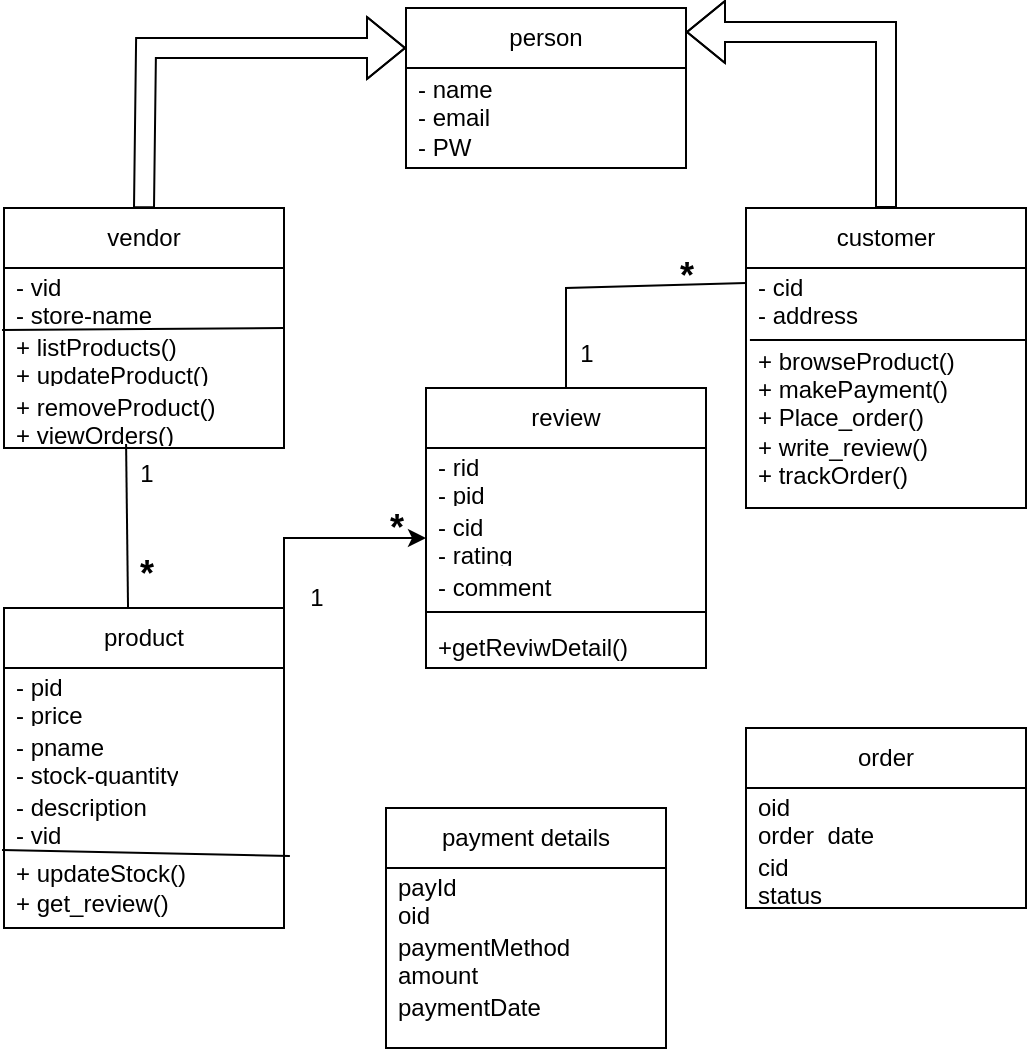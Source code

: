 <mxfile version="24.7.17">
  <diagram id="C5RBs43oDa-KdzZeNtuy" name="Page-1">
    <mxGraphModel dx="1674" dy="772" grid="1" gridSize="10" guides="1" tooltips="1" connect="1" arrows="1" fold="1" page="1" pageScale="1" pageWidth="827" pageHeight="1169" math="0" shadow="0">
      <root>
        <mxCell id="WIyWlLk6GJQsqaUBKTNV-0" />
        <mxCell id="WIyWlLk6GJQsqaUBKTNV-1" parent="WIyWlLk6GJQsqaUBKTNV-0" />
        <mxCell id="vF4dZkLdIBddEWp3AF9_-0" value="vendor" style="swimlane;fontStyle=0;childLayout=stackLayout;horizontal=1;startSize=30;horizontalStack=0;resizeParent=1;resizeParentMax=0;resizeLast=0;collapsible=1;marginBottom=0;whiteSpace=wrap;html=1;" vertex="1" parent="WIyWlLk6GJQsqaUBKTNV-1">
          <mxGeometry x="139" y="140" width="140" height="120" as="geometry" />
        </mxCell>
        <mxCell id="vF4dZkLdIBddEWp3AF9_-1" value="&lt;div&gt;- vid&lt;/div&gt;- store-name" style="text;strokeColor=none;fillColor=none;align=left;verticalAlign=middle;spacingLeft=4;spacingRight=4;overflow=hidden;points=[[0,0.5],[1,0.5]];portConstraint=eastwest;rotatable=0;whiteSpace=wrap;html=1;" vertex="1" parent="vF4dZkLdIBddEWp3AF9_-0">
          <mxGeometry y="30" width="140" height="30" as="geometry" />
        </mxCell>
        <mxCell id="vF4dZkLdIBddEWp3AF9_-39" value="" style="endArrow=none;html=1;rounded=0;entryX=1;entryY=0.1;entryDx=0;entryDy=0;entryPerimeter=0;exitX=-0.007;exitY=1.133;exitDx=0;exitDy=0;exitPerimeter=0;" edge="1" parent="vF4dZkLdIBddEWp3AF9_-0">
          <mxGeometry width="50" height="50" relative="1" as="geometry">
            <mxPoint x="-0.98" y="60.99" as="sourcePoint" />
            <mxPoint x="140" y="60" as="targetPoint" />
          </mxGeometry>
        </mxCell>
        <mxCell id="vF4dZkLdIBddEWp3AF9_-38" value="+ listProducts()&lt;div&gt;&lt;/div&gt;&lt;div&gt;+ updateProduct()&lt;span style=&quot;color: rgba(0, 0, 0, 0); font-family: monospace; font-size: 0px; text-wrap: nowrap; background-color: initial;&quot;&gt;%3CmxGraphModel%3E%3Croot%3E%3CmxCell%20id%3D%220%22%2F%3E%3CmxCell%20id%3D%221%22%20parent%3D%220%22%2F%3E%3CmxCell%20id%3D%222%22%20value%3D%22%26lt%3Bdiv%26gt%3B-%20vid%26lt%3B%2Fdiv%26gt%3B-%20store-name%22%20style%3D%22text%3BstrokeColor%3Dnone%3BfillColor%3Dnone%3Balign%3Dleft%3BverticalAlign%3Dmiddle%3BspacingLeft%3D4%3BspacingRight%3D4%3Boverflow%3Dhidden%3Bpoints%3D%5B%5B0%2C0.5%5D%2C%5B1%2C0.5%5D%5D%3BportConstraint%3Deastwest%3Brotatable%3D0%3BwhiteSpace%3Dwrap%3Bhtml%3D1%3B%22%20vertex%3D%221%22%20parent%3D%221%22%3E%3CmxGeometry%20x%3D%22139%22%20y%3D%22170%22%20width%3D%22140%22%20height%3D%2230%22%20as%3D%22geometry%22%2F%3E%3C%2FmxCell%3E%3C%2Froot%3E%3C%2FmxGraphModel%3E&lt;/span&gt;&lt;span style=&quot;color: rgba(0, 0, 0, 0); font-family: monospace; font-size: 0px; text-wrap: nowrap; background-color: initial;&quot;&gt;%3CmxGraphModel%3E%3Croot%3E%3CmxCell%20id%3D%220%22%2F%3E%3CmxCell%20id%3D%221%22%20parent%3D%220%22%2F%3E%3CmxCell%20id%3D%222%22%20value%3D%22%26lt%3Bdiv%26gt%3B-%20vid%26lt%3B%2Fdiv%26gt%3B-%20store-name%22%20style%3D%22text%3BstrokeColor%3Dnone%3BfillColor%3Dnone%3Balign%3Dleft%3BverticalAlign%3Dmiddle%3BspacingLeft%3D4%3BspacingRight%3D4%3Boverflow%3Dhidden%3Bpoints%3D%5B%5B0%2C0.5%5D%2C%5B1%2C0.5%5D%5D%3BportConstraint%3Deastwest%3Brotatable%3D0%3BwhiteSpace%3Dwrap%3Bhtml%3D1%3B%22%20vertex%3D%221%22%20parent%3D%221%22%3E%3CmxGeometry%20x%3D%22139%22%20y%3D%22170%22%20width%3D%22140%22%20height%3D%2230%22%20as%3D%22geometry%22%2F%3E%3C%2FmxCell%3E%3C%2Froot%3E%3C%2FmxGraphModel%3E&lt;/span&gt;&lt;/div&gt;" style="text;strokeColor=none;fillColor=none;align=left;verticalAlign=middle;spacingLeft=4;spacingRight=4;overflow=hidden;points=[[0,0.5],[1,0.5]];portConstraint=eastwest;rotatable=0;whiteSpace=wrap;html=1;" vertex="1" parent="vF4dZkLdIBddEWp3AF9_-0">
          <mxGeometry y="60" width="140" height="30" as="geometry" />
        </mxCell>
        <mxCell id="vF4dZkLdIBddEWp3AF9_-37" value="+ removeProduct()&lt;div&gt;&lt;/div&gt;&lt;div&gt;+ viewOrders()&lt;/div&gt;" style="text;strokeColor=none;fillColor=none;align=left;verticalAlign=middle;spacingLeft=4;spacingRight=4;overflow=hidden;points=[[0,0.5],[1,0.5]];portConstraint=eastwest;rotatable=0;whiteSpace=wrap;html=1;" vertex="1" parent="vF4dZkLdIBddEWp3AF9_-0">
          <mxGeometry y="90" width="140" height="30" as="geometry" />
        </mxCell>
        <mxCell id="vF4dZkLdIBddEWp3AF9_-4" value="review" style="swimlane;fontStyle=0;childLayout=stackLayout;horizontal=1;startSize=30;horizontalStack=0;resizeParent=1;resizeParentMax=0;resizeLast=0;collapsible=1;marginBottom=0;whiteSpace=wrap;html=1;" vertex="1" parent="WIyWlLk6GJQsqaUBKTNV-1">
          <mxGeometry x="350" y="230" width="140" height="140" as="geometry" />
        </mxCell>
        <mxCell id="vF4dZkLdIBddEWp3AF9_-5" value="- rid&lt;div&gt;- pid&lt;/div&gt;" style="text;strokeColor=none;fillColor=none;align=left;verticalAlign=middle;spacingLeft=4;spacingRight=4;overflow=hidden;points=[[0,0.5],[1,0.5]];portConstraint=eastwest;rotatable=0;whiteSpace=wrap;html=1;" vertex="1" parent="vF4dZkLdIBddEWp3AF9_-4">
          <mxGeometry y="30" width="140" height="30" as="geometry" />
        </mxCell>
        <mxCell id="vF4dZkLdIBddEWp3AF9_-6" value="- cid&lt;div&gt;- rating&lt;/div&gt;" style="text;strokeColor=none;fillColor=none;align=left;verticalAlign=middle;spacingLeft=4;spacingRight=4;overflow=hidden;points=[[0,0.5],[1,0.5]];portConstraint=eastwest;rotatable=0;whiteSpace=wrap;html=1;" vertex="1" parent="vF4dZkLdIBddEWp3AF9_-4">
          <mxGeometry y="60" width="140" height="30" as="geometry" />
        </mxCell>
        <mxCell id="vF4dZkLdIBddEWp3AF9_-7" value="- comment&lt;div&gt;&lt;br&gt;&lt;/div&gt;" style="text;strokeColor=none;fillColor=none;align=left;verticalAlign=middle;spacingLeft=4;spacingRight=4;overflow=hidden;points=[[0,0.5],[1,0.5]];portConstraint=eastwest;rotatable=0;whiteSpace=wrap;html=1;" vertex="1" parent="vF4dZkLdIBddEWp3AF9_-4">
          <mxGeometry y="90" width="140" height="30" as="geometry" />
        </mxCell>
        <mxCell id="vF4dZkLdIBddEWp3AF9_-50" value="&lt;div&gt;+getReviwDetail()&lt;/div&gt;&lt;div&gt;&lt;br&gt;&lt;/div&gt;" style="text;strokeColor=none;fillColor=none;align=left;verticalAlign=middle;spacingLeft=4;spacingRight=4;overflow=hidden;points=[[0,0.5],[1,0.5]];portConstraint=eastwest;rotatable=0;whiteSpace=wrap;html=1;" vertex="1" parent="vF4dZkLdIBddEWp3AF9_-4">
          <mxGeometry y="120" width="140" height="20" as="geometry" />
        </mxCell>
        <mxCell id="vF4dZkLdIBddEWp3AF9_-51" value="" style="endArrow=none;html=1;rounded=0;entryX=1;entryY=0.5;entryDx=0;entryDy=0;exitX=0;exitY=0.5;exitDx=0;exitDy=0;" edge="1" parent="vF4dZkLdIBddEWp3AF9_-4">
          <mxGeometry width="50" height="50" relative="1" as="geometry">
            <mxPoint y="112" as="sourcePoint" />
            <mxPoint x="140" y="112" as="targetPoint" />
          </mxGeometry>
        </mxCell>
        <mxCell id="vF4dZkLdIBddEWp3AF9_-8" value="order" style="swimlane;fontStyle=0;childLayout=stackLayout;horizontal=1;startSize=30;horizontalStack=0;resizeParent=1;resizeParentMax=0;resizeLast=0;collapsible=1;marginBottom=0;whiteSpace=wrap;html=1;" vertex="1" parent="WIyWlLk6GJQsqaUBKTNV-1">
          <mxGeometry x="510" y="400" width="140" height="90" as="geometry" />
        </mxCell>
        <mxCell id="vF4dZkLdIBddEWp3AF9_-9" value="oid&lt;div&gt;order_date&lt;/div&gt;" style="text;strokeColor=none;fillColor=none;align=left;verticalAlign=middle;spacingLeft=4;spacingRight=4;overflow=hidden;points=[[0,0.5],[1,0.5]];portConstraint=eastwest;rotatable=0;whiteSpace=wrap;html=1;" vertex="1" parent="vF4dZkLdIBddEWp3AF9_-8">
          <mxGeometry y="30" width="140" height="30" as="geometry" />
        </mxCell>
        <mxCell id="vF4dZkLdIBddEWp3AF9_-10" value="cid&lt;div&gt;status&lt;/div&gt;" style="text;strokeColor=none;fillColor=none;align=left;verticalAlign=middle;spacingLeft=4;spacingRight=4;overflow=hidden;points=[[0,0.5],[1,0.5]];portConstraint=eastwest;rotatable=0;whiteSpace=wrap;html=1;" vertex="1" parent="vF4dZkLdIBddEWp3AF9_-8">
          <mxGeometry y="60" width="140" height="30" as="geometry" />
        </mxCell>
        <mxCell id="vF4dZkLdIBddEWp3AF9_-47" style="edgeStyle=orthogonalEdgeStyle;rounded=0;orthogonalLoop=1;jettySize=auto;html=1;exitX=1;exitY=0;exitDx=0;exitDy=0;entryX=0;entryY=0.5;entryDx=0;entryDy=0;" edge="1" parent="WIyWlLk6GJQsqaUBKTNV-1" source="vF4dZkLdIBddEWp3AF9_-12" target="vF4dZkLdIBddEWp3AF9_-6">
          <mxGeometry relative="1" as="geometry" />
        </mxCell>
        <mxCell id="vF4dZkLdIBddEWp3AF9_-12" value="product" style="swimlane;fontStyle=0;childLayout=stackLayout;horizontal=1;startSize=30;horizontalStack=0;resizeParent=1;resizeParentMax=0;resizeLast=0;collapsible=1;marginBottom=0;whiteSpace=wrap;html=1;" vertex="1" parent="WIyWlLk6GJQsqaUBKTNV-1">
          <mxGeometry x="139" y="340" width="140" height="160" as="geometry" />
        </mxCell>
        <mxCell id="vF4dZkLdIBddEWp3AF9_-13" value="- pid&lt;div&gt;- price&lt;/div&gt;" style="text;strokeColor=none;fillColor=none;align=left;verticalAlign=middle;spacingLeft=4;spacingRight=4;overflow=hidden;points=[[0,0.5],[1,0.5]];portConstraint=eastwest;rotatable=0;whiteSpace=wrap;html=1;" vertex="1" parent="vF4dZkLdIBddEWp3AF9_-12">
          <mxGeometry y="30" width="140" height="30" as="geometry" />
        </mxCell>
        <mxCell id="vF4dZkLdIBddEWp3AF9_-14" value="- pname&lt;div&gt;- stock-quantity&lt;/div&gt;" style="text;strokeColor=none;fillColor=none;align=left;verticalAlign=middle;spacingLeft=4;spacingRight=4;overflow=hidden;points=[[0,0.5],[1,0.5]];portConstraint=eastwest;rotatable=0;whiteSpace=wrap;html=1;" vertex="1" parent="vF4dZkLdIBddEWp3AF9_-12">
          <mxGeometry y="60" width="140" height="30" as="geometry" />
        </mxCell>
        <mxCell id="vF4dZkLdIBddEWp3AF9_-43" value="- description&lt;div&gt;- vid&lt;/div&gt;" style="text;strokeColor=none;fillColor=none;align=left;verticalAlign=middle;spacingLeft=4;spacingRight=4;overflow=hidden;points=[[0,0.5],[1,0.5]];portConstraint=eastwest;rotatable=0;whiteSpace=wrap;html=1;" vertex="1" parent="vF4dZkLdIBddEWp3AF9_-12">
          <mxGeometry y="90" width="140" height="30" as="geometry" />
        </mxCell>
        <mxCell id="vF4dZkLdIBddEWp3AF9_-44" value="+ updateStock()&lt;div&gt;+ get_review()&lt;/div&gt;" style="text;strokeColor=none;fillColor=none;align=left;verticalAlign=middle;spacingLeft=4;spacingRight=4;overflow=hidden;points=[[0,0.5],[1,0.5]];portConstraint=eastwest;rotatable=0;whiteSpace=wrap;html=1;" vertex="1" parent="vF4dZkLdIBddEWp3AF9_-12">
          <mxGeometry y="120" width="140" height="40" as="geometry" />
        </mxCell>
        <mxCell id="vF4dZkLdIBddEWp3AF9_-46" value="" style="endArrow=none;html=1;rounded=0;exitX=-0.007;exitY=1.033;exitDx=0;exitDy=0;exitPerimeter=0;entryX=1.021;entryY=0.1;entryDx=0;entryDy=0;entryPerimeter=0;" edge="1" parent="vF4dZkLdIBddEWp3AF9_-12" source="vF4dZkLdIBddEWp3AF9_-43" target="vF4dZkLdIBddEWp3AF9_-44">
          <mxGeometry width="50" height="50" relative="1" as="geometry">
            <mxPoint x="251" y="80" as="sourcePoint" />
            <mxPoint x="141" y="120" as="targetPoint" />
          </mxGeometry>
        </mxCell>
        <mxCell id="vF4dZkLdIBddEWp3AF9_-16" value="customer" style="swimlane;fontStyle=0;childLayout=stackLayout;horizontal=1;startSize=30;horizontalStack=0;resizeParent=1;resizeParentMax=0;resizeLast=0;collapsible=1;marginBottom=0;whiteSpace=wrap;html=1;" vertex="1" parent="WIyWlLk6GJQsqaUBKTNV-1">
          <mxGeometry x="510" y="140" width="140" height="150" as="geometry" />
        </mxCell>
        <mxCell id="vF4dZkLdIBddEWp3AF9_-17" value="&lt;div&gt;- cid&lt;/div&gt;- address" style="text;strokeColor=none;fillColor=none;align=left;verticalAlign=middle;spacingLeft=4;spacingRight=4;overflow=hidden;points=[[0,0.5],[1,0.5]];portConstraint=eastwest;rotatable=0;whiteSpace=wrap;html=1;" vertex="1" parent="vF4dZkLdIBddEWp3AF9_-16">
          <mxGeometry y="30" width="140" height="30" as="geometry" />
        </mxCell>
        <mxCell id="vF4dZkLdIBddEWp3AF9_-58" value="+ browseProduct()&lt;div&gt;&lt;/div&gt;&lt;div&gt;+ makePayment()&lt;/div&gt;&lt;div&gt;+ Place_order()&lt;/div&gt;&lt;div&gt;+ write_review()&lt;/div&gt;&lt;div&gt;+ trackOrder()&lt;/div&gt;" style="text;strokeColor=none;fillColor=none;align=left;verticalAlign=middle;spacingLeft=4;spacingRight=4;overflow=hidden;points=[[0,0.5],[1,0.5]];portConstraint=eastwest;rotatable=0;whiteSpace=wrap;html=1;" vertex="1" parent="vF4dZkLdIBddEWp3AF9_-16">
          <mxGeometry y="60" width="140" height="90" as="geometry" />
        </mxCell>
        <mxCell id="vF4dZkLdIBddEWp3AF9_-59" value="" style="endArrow=none;html=1;rounded=0;entryX=0.014;entryY=0.067;entryDx=0;entryDy=0;entryPerimeter=0;exitX=1;exitY=0.067;exitDx=0;exitDy=0;exitPerimeter=0;" edge="1" parent="vF4dZkLdIBddEWp3AF9_-16" source="vF4dZkLdIBddEWp3AF9_-58" target="vF4dZkLdIBddEWp3AF9_-58">
          <mxGeometry width="50" height="50" relative="1" as="geometry">
            <mxPoint x="-120" y="290" as="sourcePoint" />
            <mxPoint x="-70" y="240" as="targetPoint" />
          </mxGeometry>
        </mxCell>
        <mxCell id="vF4dZkLdIBddEWp3AF9_-20" value="person" style="swimlane;fontStyle=0;childLayout=stackLayout;horizontal=1;startSize=30;horizontalStack=0;resizeParent=1;resizeParentMax=0;resizeLast=0;collapsible=1;marginBottom=0;whiteSpace=wrap;html=1;" vertex="1" parent="WIyWlLk6GJQsqaUBKTNV-1">
          <mxGeometry x="340" y="40" width="140" height="80" as="geometry">
            <mxRectangle x="280" y="290" width="80" height="30" as="alternateBounds" />
          </mxGeometry>
        </mxCell>
        <mxCell id="vF4dZkLdIBddEWp3AF9_-22" value="&lt;div&gt;- name&lt;/div&gt;- email&lt;div&gt;- PW&lt;/div&gt;" style="text;strokeColor=none;fillColor=none;align=left;verticalAlign=middle;spacingLeft=4;spacingRight=4;overflow=hidden;points=[[0,0.5],[1,0.5]];portConstraint=eastwest;rotatable=0;whiteSpace=wrap;html=1;" vertex="1" parent="vF4dZkLdIBddEWp3AF9_-20">
          <mxGeometry y="30" width="140" height="50" as="geometry" />
        </mxCell>
        <mxCell id="vF4dZkLdIBddEWp3AF9_-24" value="payment details" style="swimlane;fontStyle=0;childLayout=stackLayout;horizontal=1;startSize=30;horizontalStack=0;resizeParent=1;resizeParentMax=0;resizeLast=0;collapsible=1;marginBottom=0;whiteSpace=wrap;html=1;" vertex="1" parent="WIyWlLk6GJQsqaUBKTNV-1">
          <mxGeometry x="330" y="440" width="140" height="120" as="geometry" />
        </mxCell>
        <mxCell id="vF4dZkLdIBddEWp3AF9_-25" value="payId&lt;div&gt;oid&lt;/div&gt;" style="text;strokeColor=none;fillColor=none;align=left;verticalAlign=middle;spacingLeft=4;spacingRight=4;overflow=hidden;points=[[0,0.5],[1,0.5]];portConstraint=eastwest;rotatable=0;whiteSpace=wrap;html=1;" vertex="1" parent="vF4dZkLdIBddEWp3AF9_-24">
          <mxGeometry y="30" width="140" height="30" as="geometry" />
        </mxCell>
        <mxCell id="vF4dZkLdIBddEWp3AF9_-26" value="paymentMethod&lt;div&gt;amount&lt;/div&gt;" style="text;strokeColor=none;fillColor=none;align=left;verticalAlign=middle;spacingLeft=4;spacingRight=4;overflow=hidden;points=[[0,0.5],[1,0.5]];portConstraint=eastwest;rotatable=0;whiteSpace=wrap;html=1;" vertex="1" parent="vF4dZkLdIBddEWp3AF9_-24">
          <mxGeometry y="60" width="140" height="30" as="geometry" />
        </mxCell>
        <mxCell id="vF4dZkLdIBddEWp3AF9_-27" value="paymentDate&lt;div&gt;&lt;br&gt;&lt;/div&gt;" style="text;strokeColor=none;fillColor=none;align=left;verticalAlign=middle;spacingLeft=4;spacingRight=4;overflow=hidden;points=[[0,0.5],[1,0.5]];portConstraint=eastwest;rotatable=0;whiteSpace=wrap;html=1;" vertex="1" parent="vF4dZkLdIBddEWp3AF9_-24">
          <mxGeometry y="90" width="140" height="30" as="geometry" />
        </mxCell>
        <mxCell id="vF4dZkLdIBddEWp3AF9_-40" value="" style="endArrow=none;html=1;rounded=0;exitX=0.443;exitY=0;exitDx=0;exitDy=0;exitPerimeter=0;entryX=0.436;entryY=0.933;entryDx=0;entryDy=0;entryPerimeter=0;" edge="1" parent="WIyWlLk6GJQsqaUBKTNV-1" source="vF4dZkLdIBddEWp3AF9_-12" target="vF4dZkLdIBddEWp3AF9_-37">
          <mxGeometry width="50" height="50" relative="1" as="geometry">
            <mxPoint x="390" y="420" as="sourcePoint" />
            <mxPoint x="210" y="280" as="targetPoint" />
          </mxGeometry>
        </mxCell>
        <mxCell id="vF4dZkLdIBddEWp3AF9_-41" value="1" style="text;html=1;align=center;verticalAlign=middle;resizable=0;points=[];autosize=1;strokeColor=none;fillColor=none;" vertex="1" parent="WIyWlLk6GJQsqaUBKTNV-1">
          <mxGeometry x="195" y="258" width="30" height="30" as="geometry" />
        </mxCell>
        <mxCell id="vF4dZkLdIBddEWp3AF9_-42" value="&lt;b&gt;&lt;font style=&quot;font-size: 18px;&quot;&gt;*&lt;/font&gt;&lt;/b&gt;" style="text;html=1;align=center;verticalAlign=middle;resizable=0;points=[];autosize=1;strokeColor=none;fillColor=none;" vertex="1" parent="WIyWlLk6GJQsqaUBKTNV-1">
          <mxGeometry x="195" y="303" width="30" height="40" as="geometry" />
        </mxCell>
        <mxCell id="vF4dZkLdIBddEWp3AF9_-48" value="1" style="text;html=1;align=center;verticalAlign=middle;resizable=0;points=[];autosize=1;strokeColor=none;fillColor=none;" vertex="1" parent="WIyWlLk6GJQsqaUBKTNV-1">
          <mxGeometry x="280" y="320" width="30" height="30" as="geometry" />
        </mxCell>
        <mxCell id="vF4dZkLdIBddEWp3AF9_-49" value="&lt;b&gt;&lt;font style=&quot;font-size: 18px;&quot;&gt;*&lt;/font&gt;&lt;/b&gt;" style="text;html=1;align=center;verticalAlign=middle;resizable=0;points=[];autosize=1;strokeColor=none;fillColor=none;" vertex="1" parent="WIyWlLk6GJQsqaUBKTNV-1">
          <mxGeometry x="320" y="280" width="30" height="40" as="geometry" />
        </mxCell>
        <mxCell id="vF4dZkLdIBddEWp3AF9_-53" value="" style="endArrow=none;html=1;rounded=0;entryX=0.5;entryY=0;entryDx=0;entryDy=0;exitX=0;exitY=0.25;exitDx=0;exitDy=0;" edge="1" parent="WIyWlLk6GJQsqaUBKTNV-1" source="vF4dZkLdIBddEWp3AF9_-16" target="vF4dZkLdIBddEWp3AF9_-4">
          <mxGeometry width="50" height="50" relative="1" as="geometry">
            <mxPoint x="390" y="430" as="sourcePoint" />
            <mxPoint x="440" y="380" as="targetPoint" />
            <Array as="points">
              <mxPoint x="420" y="180" />
            </Array>
          </mxGeometry>
        </mxCell>
        <mxCell id="vF4dZkLdIBddEWp3AF9_-54" value="1" style="text;html=1;align=center;verticalAlign=middle;resizable=0;points=[];autosize=1;strokeColor=none;fillColor=none;" vertex="1" parent="WIyWlLk6GJQsqaUBKTNV-1">
          <mxGeometry x="415" y="198" width="30" height="30" as="geometry" />
        </mxCell>
        <mxCell id="vF4dZkLdIBddEWp3AF9_-55" value="&lt;b&gt;&lt;font style=&quot;font-size: 18px;&quot;&gt;&lt;br&gt;*&lt;/font&gt;&lt;/b&gt;" style="text;html=1;align=center;verticalAlign=middle;resizable=0;points=[];autosize=1;strokeColor=none;fillColor=none;" vertex="1" parent="WIyWlLk6GJQsqaUBKTNV-1">
          <mxGeometry x="465" y="133" width="30" height="60" as="geometry" />
        </mxCell>
        <mxCell id="vF4dZkLdIBddEWp3AF9_-56" value="" style="shape=flexArrow;endArrow=classic;html=1;rounded=0;exitX=0.5;exitY=0;exitDx=0;exitDy=0;entryX=0;entryY=0.25;entryDx=0;entryDy=0;" edge="1" parent="WIyWlLk6GJQsqaUBKTNV-1" source="vF4dZkLdIBddEWp3AF9_-0" target="vF4dZkLdIBddEWp3AF9_-20">
          <mxGeometry width="50" height="50" relative="1" as="geometry">
            <mxPoint x="390" y="430" as="sourcePoint" />
            <mxPoint x="440" y="380" as="targetPoint" />
            <Array as="points">
              <mxPoint x="210" y="60" />
            </Array>
          </mxGeometry>
        </mxCell>
        <mxCell id="vF4dZkLdIBddEWp3AF9_-57" value="" style="shape=flexArrow;endArrow=classic;html=1;rounded=0;entryX=1;entryY=0.15;entryDx=0;entryDy=0;entryPerimeter=0;exitX=0.5;exitY=0;exitDx=0;exitDy=0;" edge="1" parent="WIyWlLk6GJQsqaUBKTNV-1" source="vF4dZkLdIBddEWp3AF9_-16" target="vF4dZkLdIBddEWp3AF9_-20">
          <mxGeometry width="50" height="50" relative="1" as="geometry">
            <mxPoint x="390" y="430" as="sourcePoint" />
            <mxPoint x="440" y="380" as="targetPoint" />
            <Array as="points">
              <mxPoint x="580" y="52" />
            </Array>
          </mxGeometry>
        </mxCell>
      </root>
    </mxGraphModel>
  </diagram>
</mxfile>

